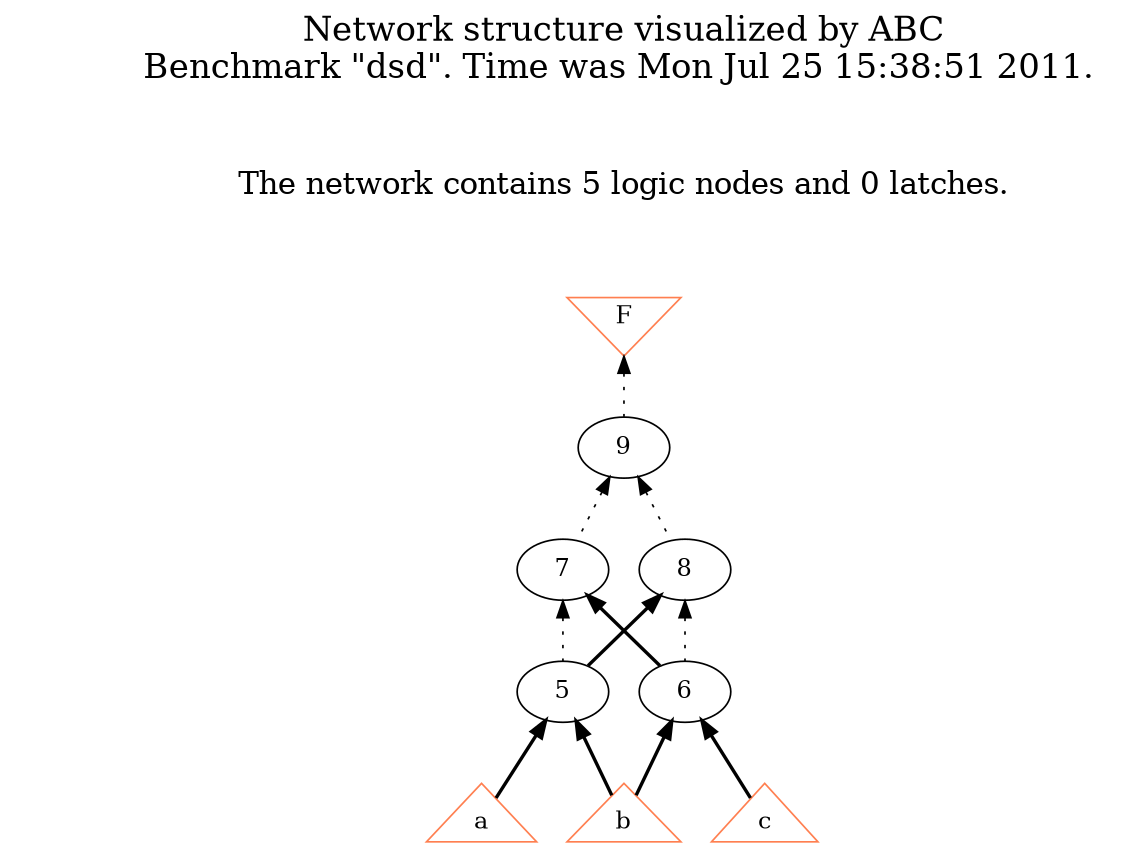 # Network structure generated by ABC

digraph network {
size = "7.5,10";
center = true;
edge [dir = back];

{
  node [shape = plaintext];
  edge [style = invis];
  LevelTitle1 [label=""];
  LevelTitle2 [label=""];
  Level4 [label = ""];
  Level3 [label = ""];
  Level2 [label = ""];
  Level1 [label = ""];
  Level0 [label = ""];
  LevelTitle1 ->  LevelTitle2 ->  Level4 ->  Level3 ->  Level2 ->  Level1 ->  Level0;
}

{
  rank = same;
  LevelTitle1;
  title1 [shape=plaintext,
          fontsize=20,
          fontname = "Times-Roman",
          label="Network structure visualized by ABC\nBenchmark \"dsd\". Time was Mon Jul 25 15:38:51 2011. "
         ];
}

{
  rank = same;
  LevelTitle2;
  title2 [shape=plaintext,
          fontsize=18,
          fontname = "Times-Roman",
          label="The network contains 5 logic nodes and 0 latches.\n"
         ];
}

{
  rank = same;
  Level4;
  Node4 [label = "F", shape = invtriangle, color = coral, fillcolor = coral];
}

{
  rank = same;
  Level3;
  Node9 [label = "9\n", shape = ellipse];
}

{
  rank = same;
  Level2;
  Node7 [label = "7\n", shape = ellipse];
  Node8 [label = "8\n", shape = ellipse];
}

{
  rank = same;
  Level1;
  Node5 [label = "5\n", shape = ellipse];
  Node6 [label = "6\n", shape = ellipse];
}

{
  rank = same;
  Level0;
  Node1 [label = "a", shape = triangle, color = coral, fillcolor = coral];
  Node2 [label = "b", shape = triangle, color = coral, fillcolor = coral];
  Node3 [label = "c", shape = triangle, color = coral, fillcolor = coral];
}

title1 -> title2 [style = invis];
title2 -> Node4 [style = invis];
Node4 -> Node9 [style = dotted];
Node5 -> Node1 [style = bold];
Node5 -> Node2 [style = bold];
Node6 -> Node2 [style = bold];
Node6 -> Node3 [style = bold];
Node7 -> Node5 [style = dotted];
Node7 -> Node6 [style = bold];
Node8 -> Node5 [style = bold];
Node8 -> Node6 [style = dotted];
Node9 -> Node7 [style = dotted];
Node9 -> Node8 [style = dotted];
}

